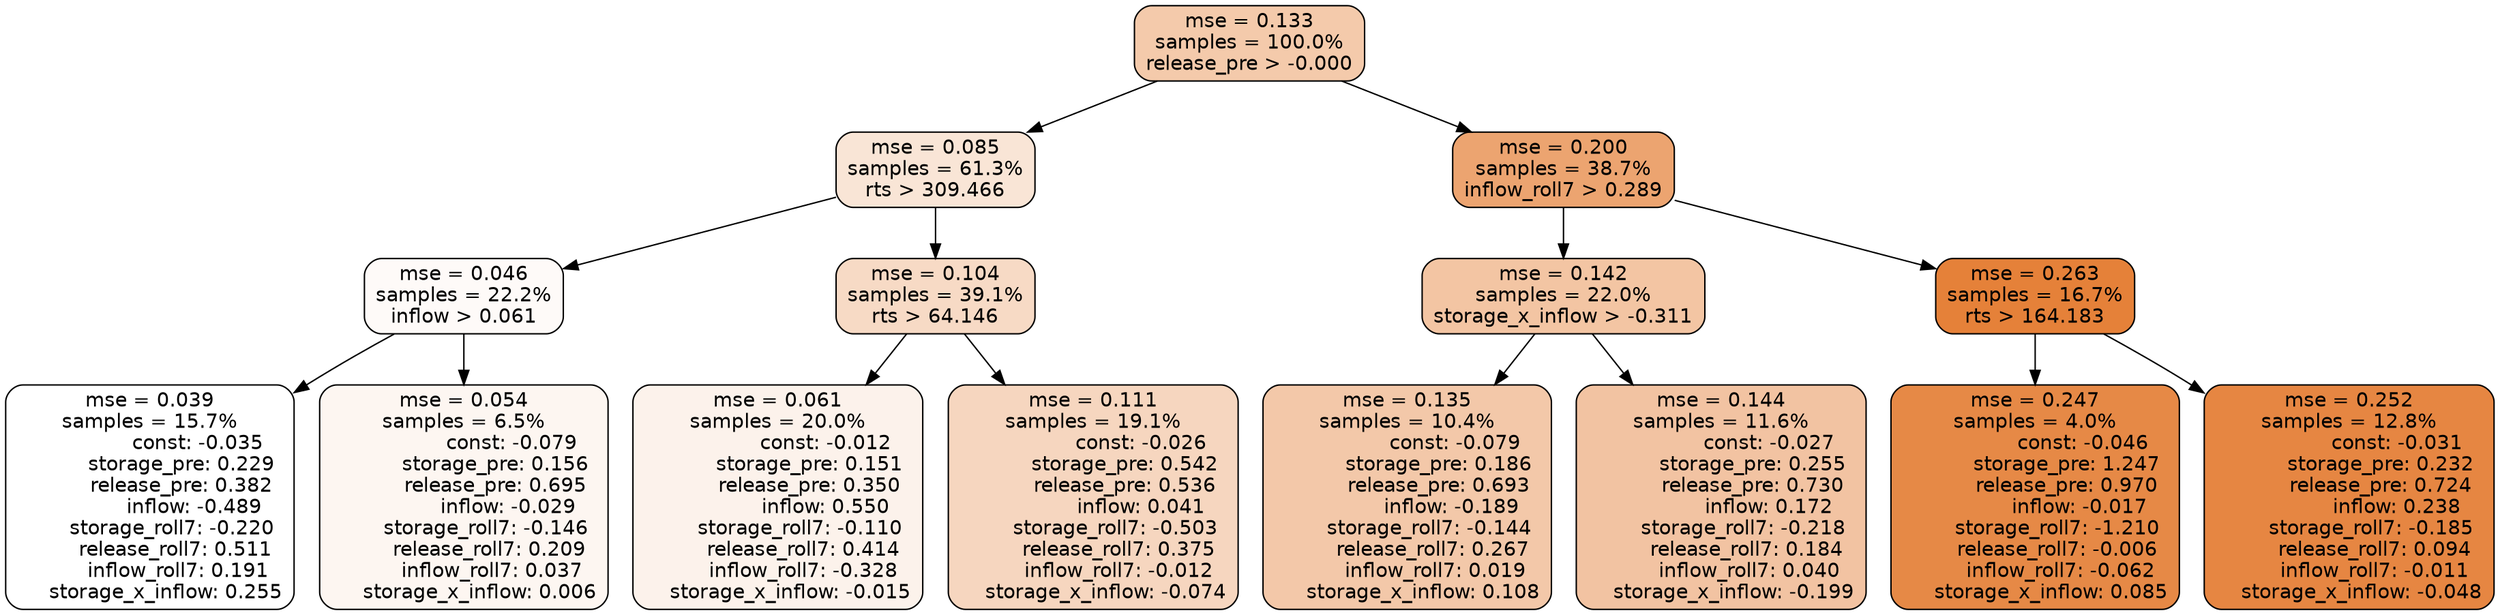 digraph tree {
node [shape=rectangle, style="filled, rounded", color="black", fontname=helvetica] ;
edge [fontname=helvetica] ;
	"0" [label="mse = 0.133
samples = 100.0%
release_pre > -0.000", fillcolor="#f4caab"]
	"1" [label="mse = 0.085
samples = 61.3%
rts > 309.466", fillcolor="#f9e5d6"]
	"8" [label="mse = 0.200
samples = 38.7%
inflow_roll7 > 0.289", fillcolor="#eca470"]
	"5" [label="mse = 0.046
samples = 22.2%
inflow > 0.061", fillcolor="#fefaf8"]
	"2" [label="mse = 0.104
samples = 39.1%
rts > 64.146", fillcolor="#f7dac5"]
	"9" [label="mse = 0.142
samples = 22.0%
storage_x_inflow > -0.311", fillcolor="#f3c5a3"]
	"12" [label="mse = 0.263
samples = 16.7%
rts > 164.183", fillcolor="#e58139"]
	"6" [label="mse = 0.039
samples = 15.7%
               const: -0.035
          storage_pre: 0.229
          release_pre: 0.382
              inflow: -0.489
       storage_roll7: -0.220
        release_roll7: 0.511
         inflow_roll7: 0.191
     storage_x_inflow: 0.255", fillcolor="#ffffff"]
	"7" [label="mse = 0.054
samples = 6.5%
               const: -0.079
          storage_pre: 0.156
          release_pre: 0.695
              inflow: -0.029
       storage_roll7: -0.146
        release_roll7: 0.209
         inflow_roll7: 0.037
     storage_x_inflow: 0.006", fillcolor="#fdf6f1"]
	"3" [label="mse = 0.061
samples = 20.0%
               const: -0.012
          storage_pre: 0.151
          release_pre: 0.350
               inflow: 0.550
       storage_roll7: -0.110
        release_roll7: 0.414
        inflow_roll7: -0.328
    storage_x_inflow: -0.015", fillcolor="#fcf2eb"]
	"4" [label="mse = 0.111
samples = 19.1%
               const: -0.026
          storage_pre: 0.542
          release_pre: 0.536
               inflow: 0.041
       storage_roll7: -0.503
        release_roll7: 0.375
        inflow_roll7: -0.012
    storage_x_inflow: -0.074", fillcolor="#f6d6bf"]
	"10" [label="mse = 0.135
samples = 10.4%
               const: -0.079
          storage_pre: 0.186
          release_pre: 0.693
              inflow: -0.189
       storage_roll7: -0.144
        release_roll7: 0.267
         inflow_roll7: 0.019
     storage_x_inflow: 0.108", fillcolor="#f3c8a9"]
	"11" [label="mse = 0.144
samples = 11.6%
               const: -0.027
          storage_pre: 0.255
          release_pre: 0.730
               inflow: 0.172
       storage_roll7: -0.218
        release_roll7: 0.184
         inflow_roll7: 0.040
    storage_x_inflow: -0.199", fillcolor="#f2c3a2"]
	"14" [label="mse = 0.247
samples = 4.0%
               const: -0.046
          storage_pre: 1.247
          release_pre: 0.970
              inflow: -0.017
       storage_roll7: -1.210
       release_roll7: -0.006
        inflow_roll7: -0.062
     storage_x_inflow: 0.085", fillcolor="#e68946"]
	"13" [label="mse = 0.252
samples = 12.8%
               const: -0.031
          storage_pre: 0.232
          release_pre: 0.724
               inflow: 0.238
       storage_roll7: -0.185
        release_roll7: 0.094
        inflow_roll7: -0.011
    storage_x_inflow: -0.048", fillcolor="#e68642"]

	"0" -> "1"
	"0" -> "8"
	"1" -> "2"
	"1" -> "5"
	"8" -> "9"
	"8" -> "12"
	"5" -> "6"
	"5" -> "7"
	"2" -> "3"
	"2" -> "4"
	"9" -> "10"
	"9" -> "11"
	"12" -> "13"
	"12" -> "14"
}